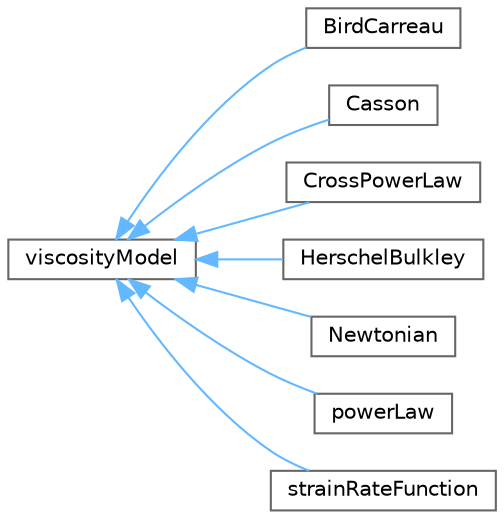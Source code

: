 digraph "Graphical Class Hierarchy"
{
 // LATEX_PDF_SIZE
  bgcolor="transparent";
  edge [fontname=Helvetica,fontsize=10,labelfontname=Helvetica,labelfontsize=10];
  node [fontname=Helvetica,fontsize=10,shape=box,height=0.2,width=0.4];
  rankdir="LR";
  Node0 [id="Node000000",label="viscosityModel",height=0.2,width=0.4,color="grey40", fillcolor="white", style="filled",URL="$classFoam_1_1viscosityModel.html",tooltip="An abstract base class for incompressible viscosityModels."];
  Node0 -> Node1 [id="edge5694_Node000000_Node000001",dir="back",color="steelblue1",style="solid",tooltip=" "];
  Node1 [id="Node000001",label="BirdCarreau",height=0.2,width=0.4,color="grey40", fillcolor="white", style="filled",URL="$classFoam_1_1viscosityModels_1_1BirdCarreau.html",tooltip="An incompressible Bird-Carreau non-Newtonian viscosity model."];
  Node0 -> Node2 [id="edge5695_Node000000_Node000002",dir="back",color="steelblue1",style="solid",tooltip=" "];
  Node2 [id="Node000002",label="Casson",height=0.2,width=0.4,color="grey40", fillcolor="white", style="filled",URL="$classFoam_1_1viscosityModels_1_1Casson.html",tooltip="An incompressible Casson non-Newtonian viscosity model."];
  Node0 -> Node3 [id="edge5696_Node000000_Node000003",dir="back",color="steelblue1",style="solid",tooltip=" "];
  Node3 [id="Node000003",label="CrossPowerLaw",height=0.2,width=0.4,color="grey40", fillcolor="white", style="filled",URL="$classFoam_1_1viscosityModels_1_1CrossPowerLaw.html",tooltip="An incompressible Cross-Power law non-Newtonian viscosity model."];
  Node0 -> Node4 [id="edge5697_Node000000_Node000004",dir="back",color="steelblue1",style="solid",tooltip=" "];
  Node4 [id="Node000004",label="HerschelBulkley",height=0.2,width=0.4,color="grey40", fillcolor="white", style="filled",URL="$classFoam_1_1viscosityModels_1_1HerschelBulkley.html",tooltip="Herschel-Bulkley non-Newtonian viscosity model."];
  Node0 -> Node5 [id="edge5698_Node000000_Node000005",dir="back",color="steelblue1",style="solid",tooltip=" "];
  Node5 [id="Node000005",label="Newtonian",height=0.2,width=0.4,color="grey40", fillcolor="white", style="filled",URL="$classFoam_1_1viscosityModels_1_1Newtonian.html",tooltip="An incompressible Newtonian viscosity model."];
  Node0 -> Node6 [id="edge5699_Node000000_Node000006",dir="back",color="steelblue1",style="solid",tooltip=" "];
  Node6 [id="Node000006",label="powerLaw",height=0.2,width=0.4,color="grey40", fillcolor="white", style="filled",URL="$classFoam_1_1viscosityModels_1_1powerLaw.html",tooltip="Standard power-law non-Newtonian viscosity model."];
  Node0 -> Node7 [id="edge5700_Node000000_Node000007",dir="back",color="steelblue1",style="solid",tooltip=" "];
  Node7 [id="Node000007",label="strainRateFunction",height=0.2,width=0.4,color="grey40", fillcolor="white", style="filled",URL="$classFoam_1_1viscosityModels_1_1strainRateFunction.html",tooltip="Run-time selected strain-rate function non-Newtonian viscosity model."];
}

